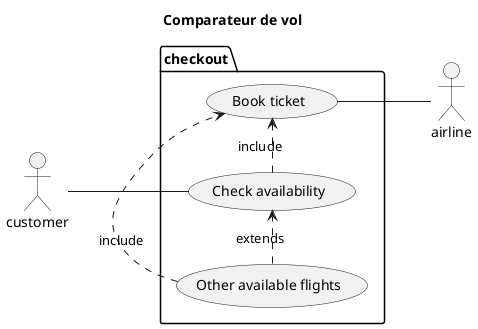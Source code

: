 @startuml

title Comparateur de vol

left to right direction

actor customer
actor airline
package checkout {
  customer -- (Check availability)
  (Other available flights) .> (Check availability) : extends
  (Book ticket) -- airline
  (Check availability) .> (Book ticket) : include
  (Other available flights) .> (Book ticket) : include
}


@enduml